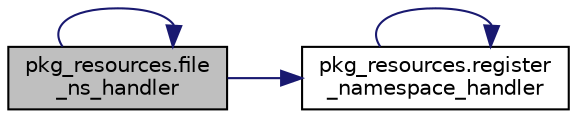 digraph "pkg_resources.file_ns_handler"
{
 // LATEX_PDF_SIZE
  edge [fontname="Helvetica",fontsize="10",labelfontname="Helvetica",labelfontsize="10"];
  node [fontname="Helvetica",fontsize="10",shape=record];
  rankdir="LR";
  Node1 [label="pkg_resources.file\l_ns_handler",height=0.2,width=0.4,color="black", fillcolor="grey75", style="filled", fontcolor="black",tooltip=" "];
  Node1 -> Node1 [color="midnightblue",fontsize="10",style="solid",fontname="Helvetica"];
  Node1 -> Node2 [color="midnightblue",fontsize="10",style="solid",fontname="Helvetica"];
  Node2 [label="pkg_resources.register\l_namespace_handler",height=0.2,width=0.4,color="black", fillcolor="white", style="filled",URL="$d0/de1/namespacepkg__resources.html#acfe88771fd78c58a49378665ecc42e10",tooltip=" "];
  Node2 -> Node2 [color="midnightblue",fontsize="10",style="solid",fontname="Helvetica"];
}

